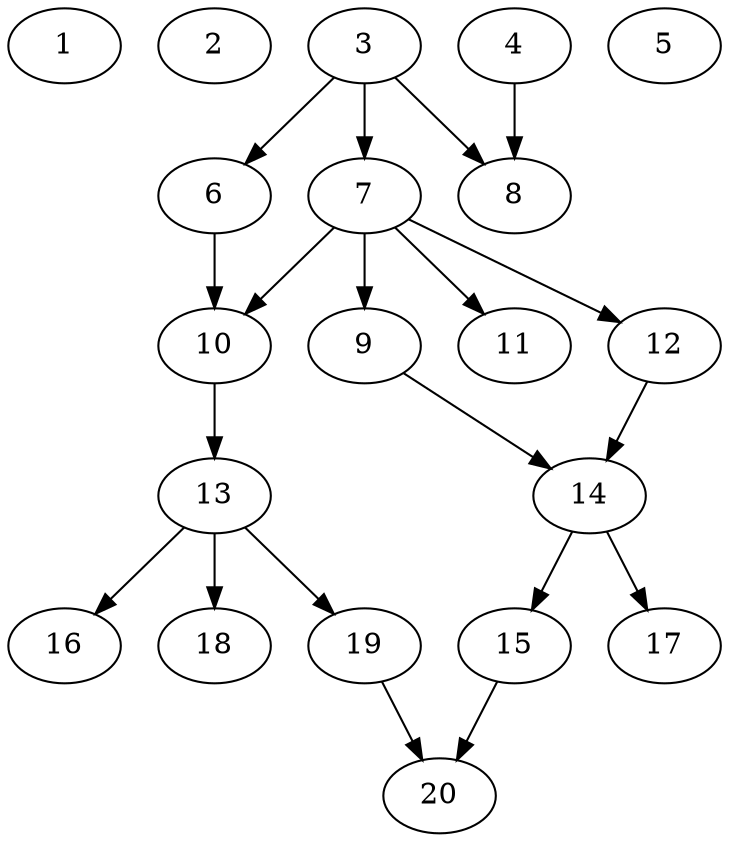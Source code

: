 // DAG automatically generated by daggen at Sat Jul 27 15:37:47 2019
// ./daggen --dot -n 20 --ccr 0.5 --fat 0.5 --regular 0.5 --density 0.4 --mindata 5242880 --maxdata 52428800 
digraph G {
  1 [size="51931136", alpha="0.04", expect_size="25965568"] 
  2 [size="74373120", alpha="0.04", expect_size="37186560"] 
  3 [size="93048832", alpha="0.05", expect_size="46524416"] 
  3 -> 6 [size ="46524416"]
  3 -> 7 [size ="46524416"]
  3 -> 8 [size ="46524416"]
  4 [size="40798208", alpha="0.05", expect_size="20399104"] 
  4 -> 8 [size ="20399104"]
  5 [size="10821632", alpha="0.10", expect_size="5410816"] 
  6 [size="62400512", alpha="0.15", expect_size="31200256"] 
  6 -> 10 [size ="31200256"]
  7 [size="62003200", alpha="0.09", expect_size="31001600"] 
  7 -> 9 [size ="31001600"]
  7 -> 10 [size ="31001600"]
  7 -> 11 [size ="31001600"]
  7 -> 12 [size ="31001600"]
  8 [size="83509248", alpha="0.16", expect_size="41754624"] 
  9 [size="24799232", alpha="0.04", expect_size="12399616"] 
  9 -> 14 [size ="12399616"]
  10 [size="74856448", alpha="0.03", expect_size="37428224"] 
  10 -> 13 [size ="37428224"]
  11 [size="86300672", alpha="0.17", expect_size="43150336"] 
  12 [size="103510016", alpha="0.17", expect_size="51755008"] 
  12 -> 14 [size ="51755008"]
  13 [size="30316544", alpha="0.14", expect_size="15158272"] 
  13 -> 16 [size ="15158272"]
  13 -> 18 [size ="15158272"]
  13 -> 19 [size ="15158272"]
  14 [size="55255040", alpha="0.05", expect_size="27627520"] 
  14 -> 15 [size ="27627520"]
  14 -> 17 [size ="27627520"]
  15 [size="77146112", alpha="0.18", expect_size="38573056"] 
  15 -> 20 [size ="38573056"]
  16 [size="29546496", alpha="0.02", expect_size="14773248"] 
  17 [size="99276800", alpha="0.16", expect_size="49638400"] 
  18 [size="48752640", alpha="0.10", expect_size="24376320"] 
  19 [size="27736064", alpha="0.19", expect_size="13868032"] 
  19 -> 20 [size ="13868032"]
  20 [size="44449792", alpha="0.09", expect_size="22224896"] 
}
